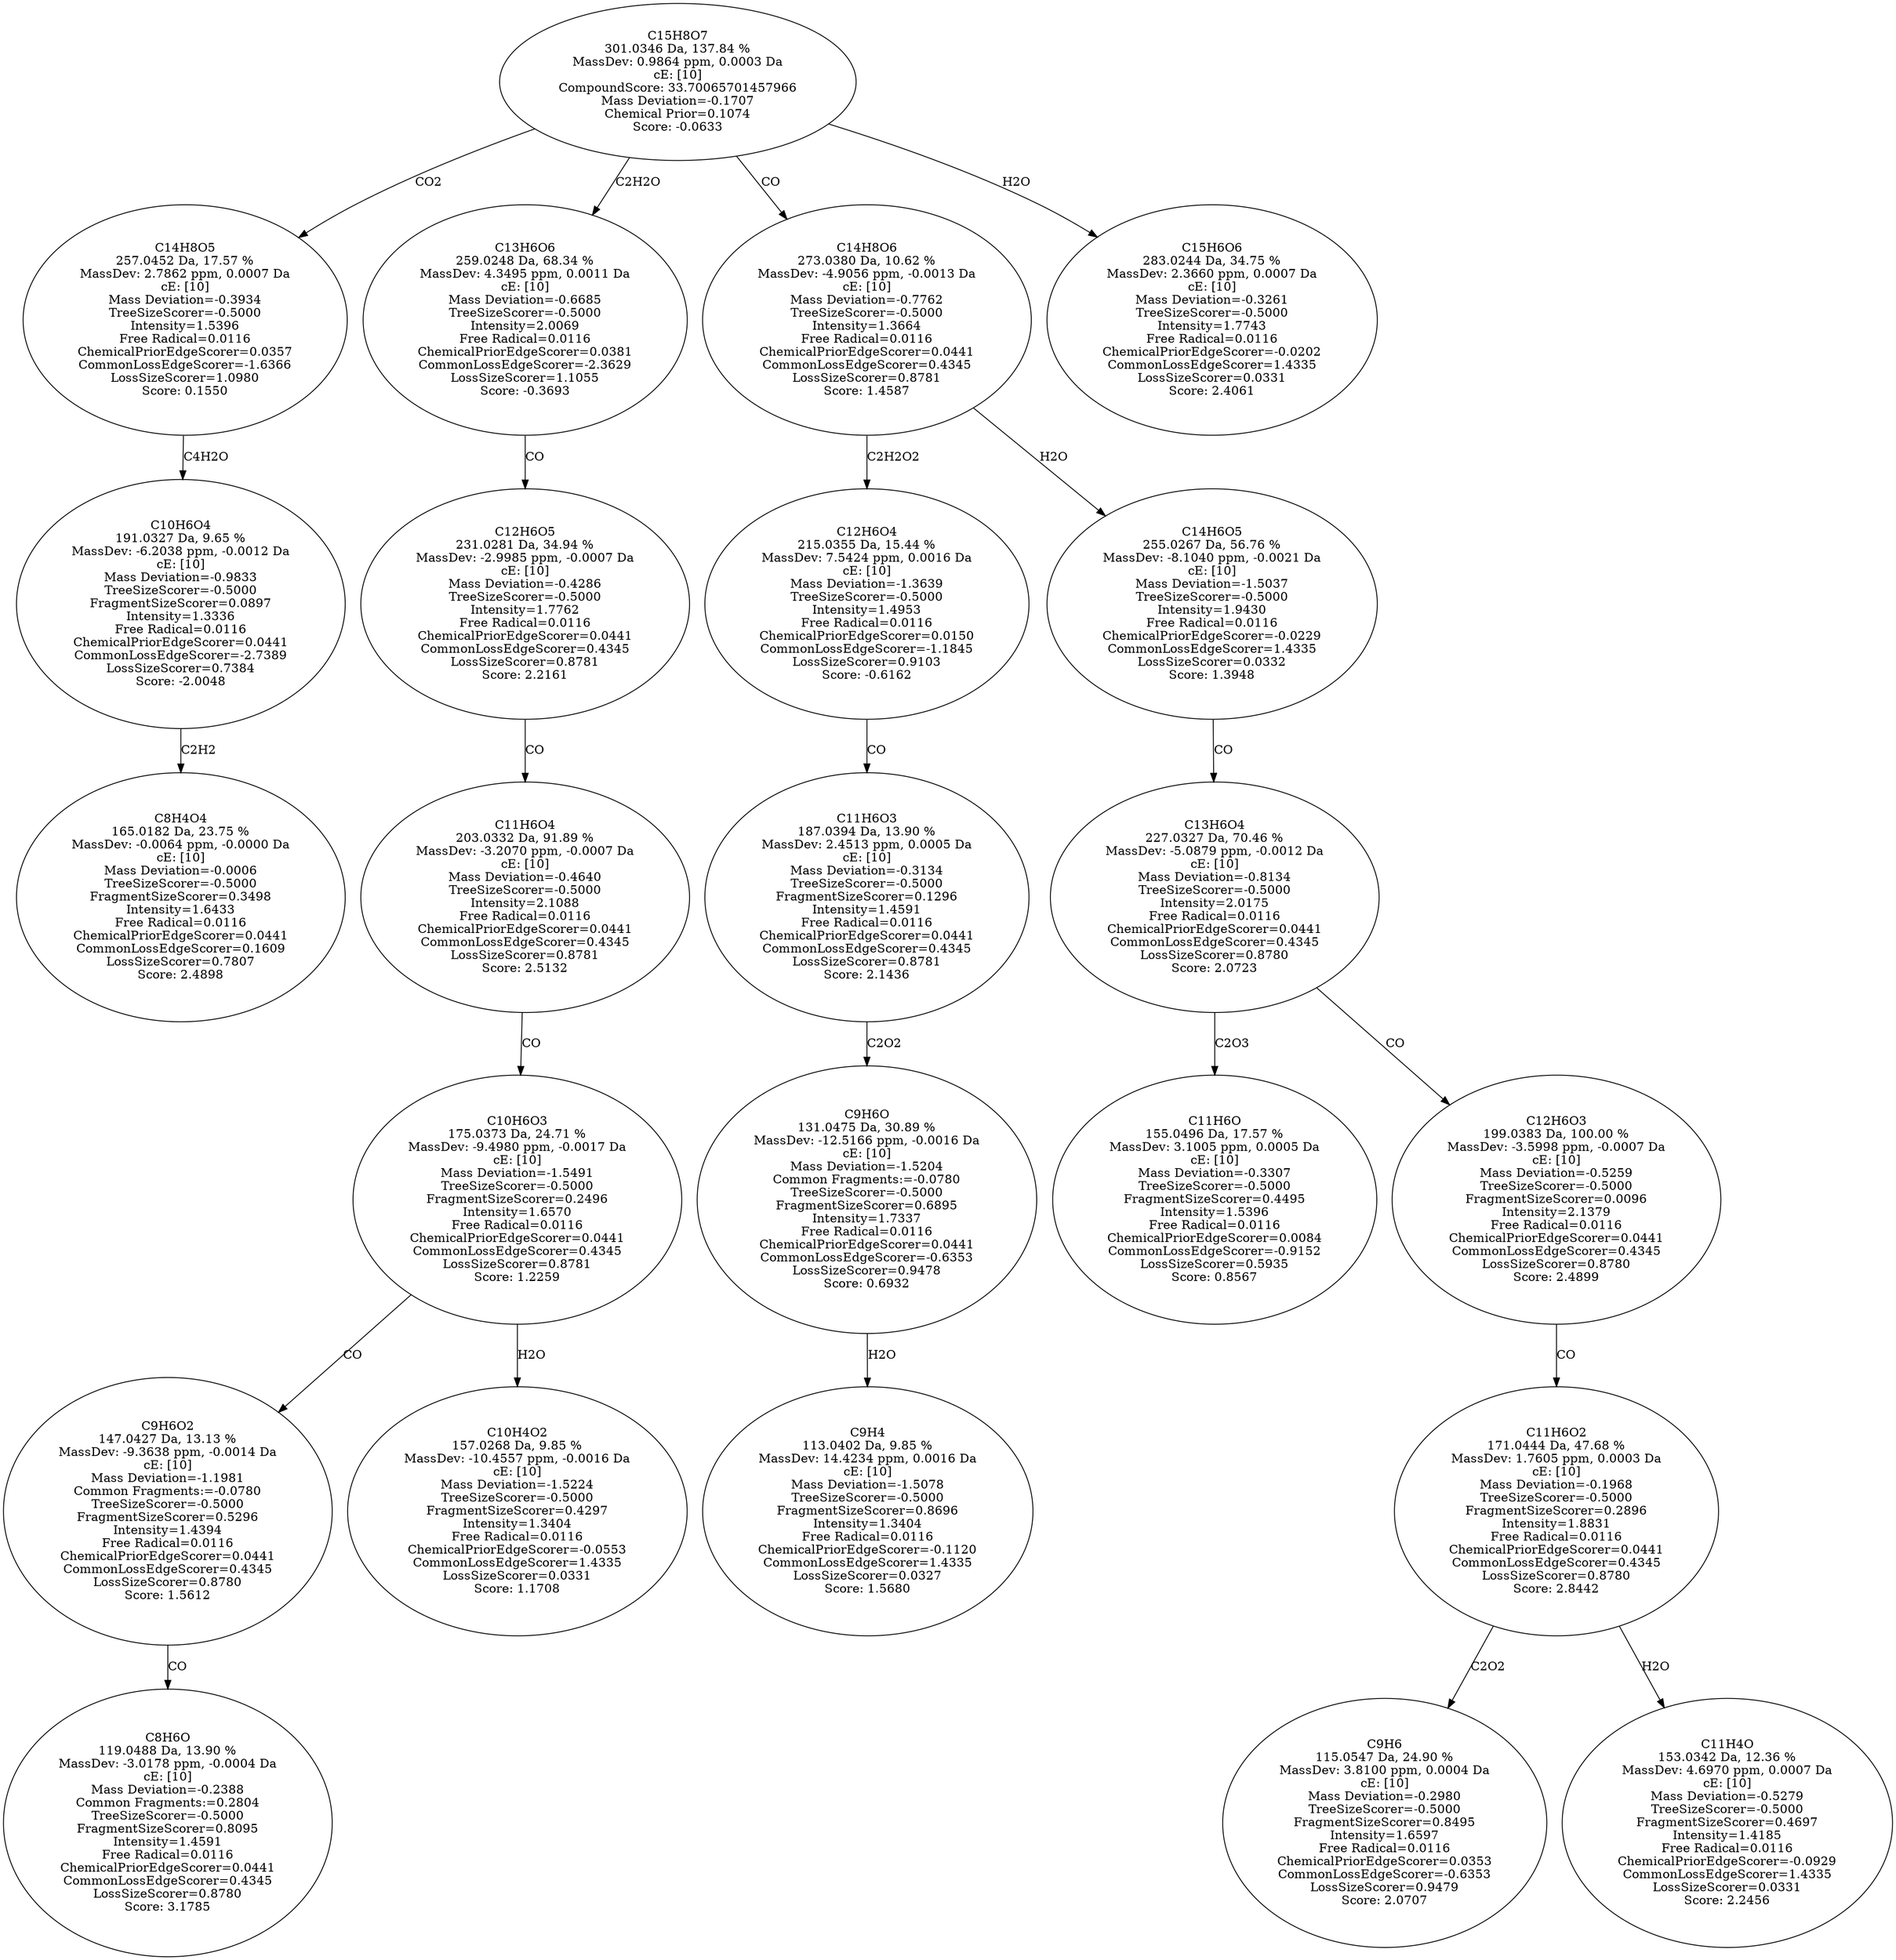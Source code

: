 strict digraph {
v1 [label="C8H4O4\n165.0182 Da, 23.75 %\nMassDev: -0.0064 ppm, -0.0000 Da\ncE: [10]\nMass Deviation=-0.0006\nTreeSizeScorer=-0.5000\nFragmentSizeScorer=0.3498\nIntensity=1.6433\nFree Radical=0.0116\nChemicalPriorEdgeScorer=0.0441\nCommonLossEdgeScorer=0.1609\nLossSizeScorer=0.7807\nScore: 2.4898"];
v2 [label="C10H6O4\n191.0327 Da, 9.65 %\nMassDev: -6.2038 ppm, -0.0012 Da\ncE: [10]\nMass Deviation=-0.9833\nTreeSizeScorer=-0.5000\nFragmentSizeScorer=0.0897\nIntensity=1.3336\nFree Radical=0.0116\nChemicalPriorEdgeScorer=0.0441\nCommonLossEdgeScorer=-2.7389\nLossSizeScorer=0.7384\nScore: -2.0048"];
v3 [label="C14H8O5\n257.0452 Da, 17.57 %\nMassDev: 2.7862 ppm, 0.0007 Da\ncE: [10]\nMass Deviation=-0.3934\nTreeSizeScorer=-0.5000\nIntensity=1.5396\nFree Radical=0.0116\nChemicalPriorEdgeScorer=0.0357\nCommonLossEdgeScorer=-1.6366\nLossSizeScorer=1.0980\nScore: 0.1550"];
v4 [label="C8H6O\n119.0488 Da, 13.90 %\nMassDev: -3.0178 ppm, -0.0004 Da\ncE: [10]\nMass Deviation=-0.2388\nCommon Fragments:=0.2804\nTreeSizeScorer=-0.5000\nFragmentSizeScorer=0.8095\nIntensity=1.4591\nFree Radical=0.0116\nChemicalPriorEdgeScorer=0.0441\nCommonLossEdgeScorer=0.4345\nLossSizeScorer=0.8780\nScore: 3.1785"];
v5 [label="C9H6O2\n147.0427 Da, 13.13 %\nMassDev: -9.3638 ppm, -0.0014 Da\ncE: [10]\nMass Deviation=-1.1981\nCommon Fragments:=-0.0780\nTreeSizeScorer=-0.5000\nFragmentSizeScorer=0.5296\nIntensity=1.4394\nFree Radical=0.0116\nChemicalPriorEdgeScorer=0.0441\nCommonLossEdgeScorer=0.4345\nLossSizeScorer=0.8780\nScore: 1.5612"];
v6 [label="C10H4O2\n157.0268 Da, 9.85 %\nMassDev: -10.4557 ppm, -0.0016 Da\ncE: [10]\nMass Deviation=-1.5224\nTreeSizeScorer=-0.5000\nFragmentSizeScorer=0.4297\nIntensity=1.3404\nFree Radical=0.0116\nChemicalPriorEdgeScorer=-0.0553\nCommonLossEdgeScorer=1.4335\nLossSizeScorer=0.0331\nScore: 1.1708"];
v7 [label="C10H6O3\n175.0373 Da, 24.71 %\nMassDev: -9.4980 ppm, -0.0017 Da\ncE: [10]\nMass Deviation=-1.5491\nTreeSizeScorer=-0.5000\nFragmentSizeScorer=0.2496\nIntensity=1.6570\nFree Radical=0.0116\nChemicalPriorEdgeScorer=0.0441\nCommonLossEdgeScorer=0.4345\nLossSizeScorer=0.8781\nScore: 1.2259"];
v8 [label="C11H6O4\n203.0332 Da, 91.89 %\nMassDev: -3.2070 ppm, -0.0007 Da\ncE: [10]\nMass Deviation=-0.4640\nTreeSizeScorer=-0.5000\nIntensity=2.1088\nFree Radical=0.0116\nChemicalPriorEdgeScorer=0.0441\nCommonLossEdgeScorer=0.4345\nLossSizeScorer=0.8781\nScore: 2.5132"];
v9 [label="C12H6O5\n231.0281 Da, 34.94 %\nMassDev: -2.9985 ppm, -0.0007 Da\ncE: [10]\nMass Deviation=-0.4286\nTreeSizeScorer=-0.5000\nIntensity=1.7762\nFree Radical=0.0116\nChemicalPriorEdgeScorer=0.0441\nCommonLossEdgeScorer=0.4345\nLossSizeScorer=0.8781\nScore: 2.2161"];
v10 [label="C13H6O6\n259.0248 Da, 68.34 %\nMassDev: 4.3495 ppm, 0.0011 Da\ncE: [10]\nMass Deviation=-0.6685\nTreeSizeScorer=-0.5000\nIntensity=2.0069\nFree Radical=0.0116\nChemicalPriorEdgeScorer=0.0381\nCommonLossEdgeScorer=-2.3629\nLossSizeScorer=1.1055\nScore: -0.3693"];
v11 [label="C9H4\n113.0402 Da, 9.85 %\nMassDev: 14.4234 ppm, 0.0016 Da\ncE: [10]\nMass Deviation=-1.5078\nTreeSizeScorer=-0.5000\nFragmentSizeScorer=0.8696\nIntensity=1.3404\nFree Radical=0.0116\nChemicalPriorEdgeScorer=-0.1120\nCommonLossEdgeScorer=1.4335\nLossSizeScorer=0.0327\nScore: 1.5680"];
v12 [label="C9H6O\n131.0475 Da, 30.89 %\nMassDev: -12.5166 ppm, -0.0016 Da\ncE: [10]\nMass Deviation=-1.5204\nCommon Fragments:=-0.0780\nTreeSizeScorer=-0.5000\nFragmentSizeScorer=0.6895\nIntensity=1.7337\nFree Radical=0.0116\nChemicalPriorEdgeScorer=0.0441\nCommonLossEdgeScorer=-0.6353\nLossSizeScorer=0.9478\nScore: 0.6932"];
v13 [label="C11H6O3\n187.0394 Da, 13.90 %\nMassDev: 2.4513 ppm, 0.0005 Da\ncE: [10]\nMass Deviation=-0.3134\nTreeSizeScorer=-0.5000\nFragmentSizeScorer=0.1296\nIntensity=1.4591\nFree Radical=0.0116\nChemicalPriorEdgeScorer=0.0441\nCommonLossEdgeScorer=0.4345\nLossSizeScorer=0.8781\nScore: 2.1436"];
v14 [label="C12H6O4\n215.0355 Da, 15.44 %\nMassDev: 7.5424 ppm, 0.0016 Da\ncE: [10]\nMass Deviation=-1.3639\nTreeSizeScorer=-0.5000\nIntensity=1.4953\nFree Radical=0.0116\nChemicalPriorEdgeScorer=0.0150\nCommonLossEdgeScorer=-1.1845\nLossSizeScorer=0.9103\nScore: -0.6162"];
v15 [label="C11H6O\n155.0496 Da, 17.57 %\nMassDev: 3.1005 ppm, 0.0005 Da\ncE: [10]\nMass Deviation=-0.3307\nTreeSizeScorer=-0.5000\nFragmentSizeScorer=0.4495\nIntensity=1.5396\nFree Radical=0.0116\nChemicalPriorEdgeScorer=0.0084\nCommonLossEdgeScorer=-0.9152\nLossSizeScorer=0.5935\nScore: 0.8567"];
v16 [label="C9H6\n115.0547 Da, 24.90 %\nMassDev: 3.8100 ppm, 0.0004 Da\ncE: [10]\nMass Deviation=-0.2980\nTreeSizeScorer=-0.5000\nFragmentSizeScorer=0.8495\nIntensity=1.6597\nFree Radical=0.0116\nChemicalPriorEdgeScorer=0.0353\nCommonLossEdgeScorer=-0.6353\nLossSizeScorer=0.9479\nScore: 2.0707"];
v17 [label="C11H4O\n153.0342 Da, 12.36 %\nMassDev: 4.6970 ppm, 0.0007 Da\ncE: [10]\nMass Deviation=-0.5279\nTreeSizeScorer=-0.5000\nFragmentSizeScorer=0.4697\nIntensity=1.4185\nFree Radical=0.0116\nChemicalPriorEdgeScorer=-0.0929\nCommonLossEdgeScorer=1.4335\nLossSizeScorer=0.0331\nScore: 2.2456"];
v18 [label="C11H6O2\n171.0444 Da, 47.68 %\nMassDev: 1.7605 ppm, 0.0003 Da\ncE: [10]\nMass Deviation=-0.1968\nTreeSizeScorer=-0.5000\nFragmentSizeScorer=0.2896\nIntensity=1.8831\nFree Radical=0.0116\nChemicalPriorEdgeScorer=0.0441\nCommonLossEdgeScorer=0.4345\nLossSizeScorer=0.8780\nScore: 2.8442"];
v19 [label="C12H6O3\n199.0383 Da, 100.00 %\nMassDev: -3.5998 ppm, -0.0007 Da\ncE: [10]\nMass Deviation=-0.5259\nTreeSizeScorer=-0.5000\nFragmentSizeScorer=0.0096\nIntensity=2.1379\nFree Radical=0.0116\nChemicalPriorEdgeScorer=0.0441\nCommonLossEdgeScorer=0.4345\nLossSizeScorer=0.8780\nScore: 2.4899"];
v20 [label="C13H6O4\n227.0327 Da, 70.46 %\nMassDev: -5.0879 ppm, -0.0012 Da\ncE: [10]\nMass Deviation=-0.8134\nTreeSizeScorer=-0.5000\nIntensity=2.0175\nFree Radical=0.0116\nChemicalPriorEdgeScorer=0.0441\nCommonLossEdgeScorer=0.4345\nLossSizeScorer=0.8780\nScore: 2.0723"];
v21 [label="C14H6O5\n255.0267 Da, 56.76 %\nMassDev: -8.1040 ppm, -0.0021 Da\ncE: [10]\nMass Deviation=-1.5037\nTreeSizeScorer=-0.5000\nIntensity=1.9430\nFree Radical=0.0116\nChemicalPriorEdgeScorer=-0.0229\nCommonLossEdgeScorer=1.4335\nLossSizeScorer=0.0332\nScore: 1.3948"];
v22 [label="C14H8O6\n273.0380 Da, 10.62 %\nMassDev: -4.9056 ppm, -0.0013 Da\ncE: [10]\nMass Deviation=-0.7762\nTreeSizeScorer=-0.5000\nIntensity=1.3664\nFree Radical=0.0116\nChemicalPriorEdgeScorer=0.0441\nCommonLossEdgeScorer=0.4345\nLossSizeScorer=0.8781\nScore: 1.4587"];
v23 [label="C15H6O6\n283.0244 Da, 34.75 %\nMassDev: 2.3660 ppm, 0.0007 Da\ncE: [10]\nMass Deviation=-0.3261\nTreeSizeScorer=-0.5000\nIntensity=1.7743\nFree Radical=0.0116\nChemicalPriorEdgeScorer=-0.0202\nCommonLossEdgeScorer=1.4335\nLossSizeScorer=0.0331\nScore: 2.4061"];
v24 [label="C15H8O7\n301.0346 Da, 137.84 %\nMassDev: 0.9864 ppm, 0.0003 Da\ncE: [10]\nCompoundScore: 33.70065701457966\nMass Deviation=-0.1707\nChemical Prior=0.1074\nScore: -0.0633"];
v2 -> v1 [label="C2H2"];
v3 -> v2 [label="C4H2O"];
v24 -> v3 [label="CO2"];
v5 -> v4 [label="CO"];
v7 -> v5 [label="CO"];
v7 -> v6 [label="H2O"];
v8 -> v7 [label="CO"];
v9 -> v8 [label="CO"];
v10 -> v9 [label="CO"];
v24 -> v10 [label="C2H2O"];
v12 -> v11 [label="H2O"];
v13 -> v12 [label="C2O2"];
v14 -> v13 [label="CO"];
v22 -> v14 [label="C2H2O2"];
v20 -> v15 [label="C2O3"];
v18 -> v16 [label="C2O2"];
v18 -> v17 [label="H2O"];
v19 -> v18 [label="CO"];
v20 -> v19 [label="CO"];
v21 -> v20 [label="CO"];
v22 -> v21 [label="H2O"];
v24 -> v22 [label="CO"];
v24 -> v23 [label="H2O"];
}